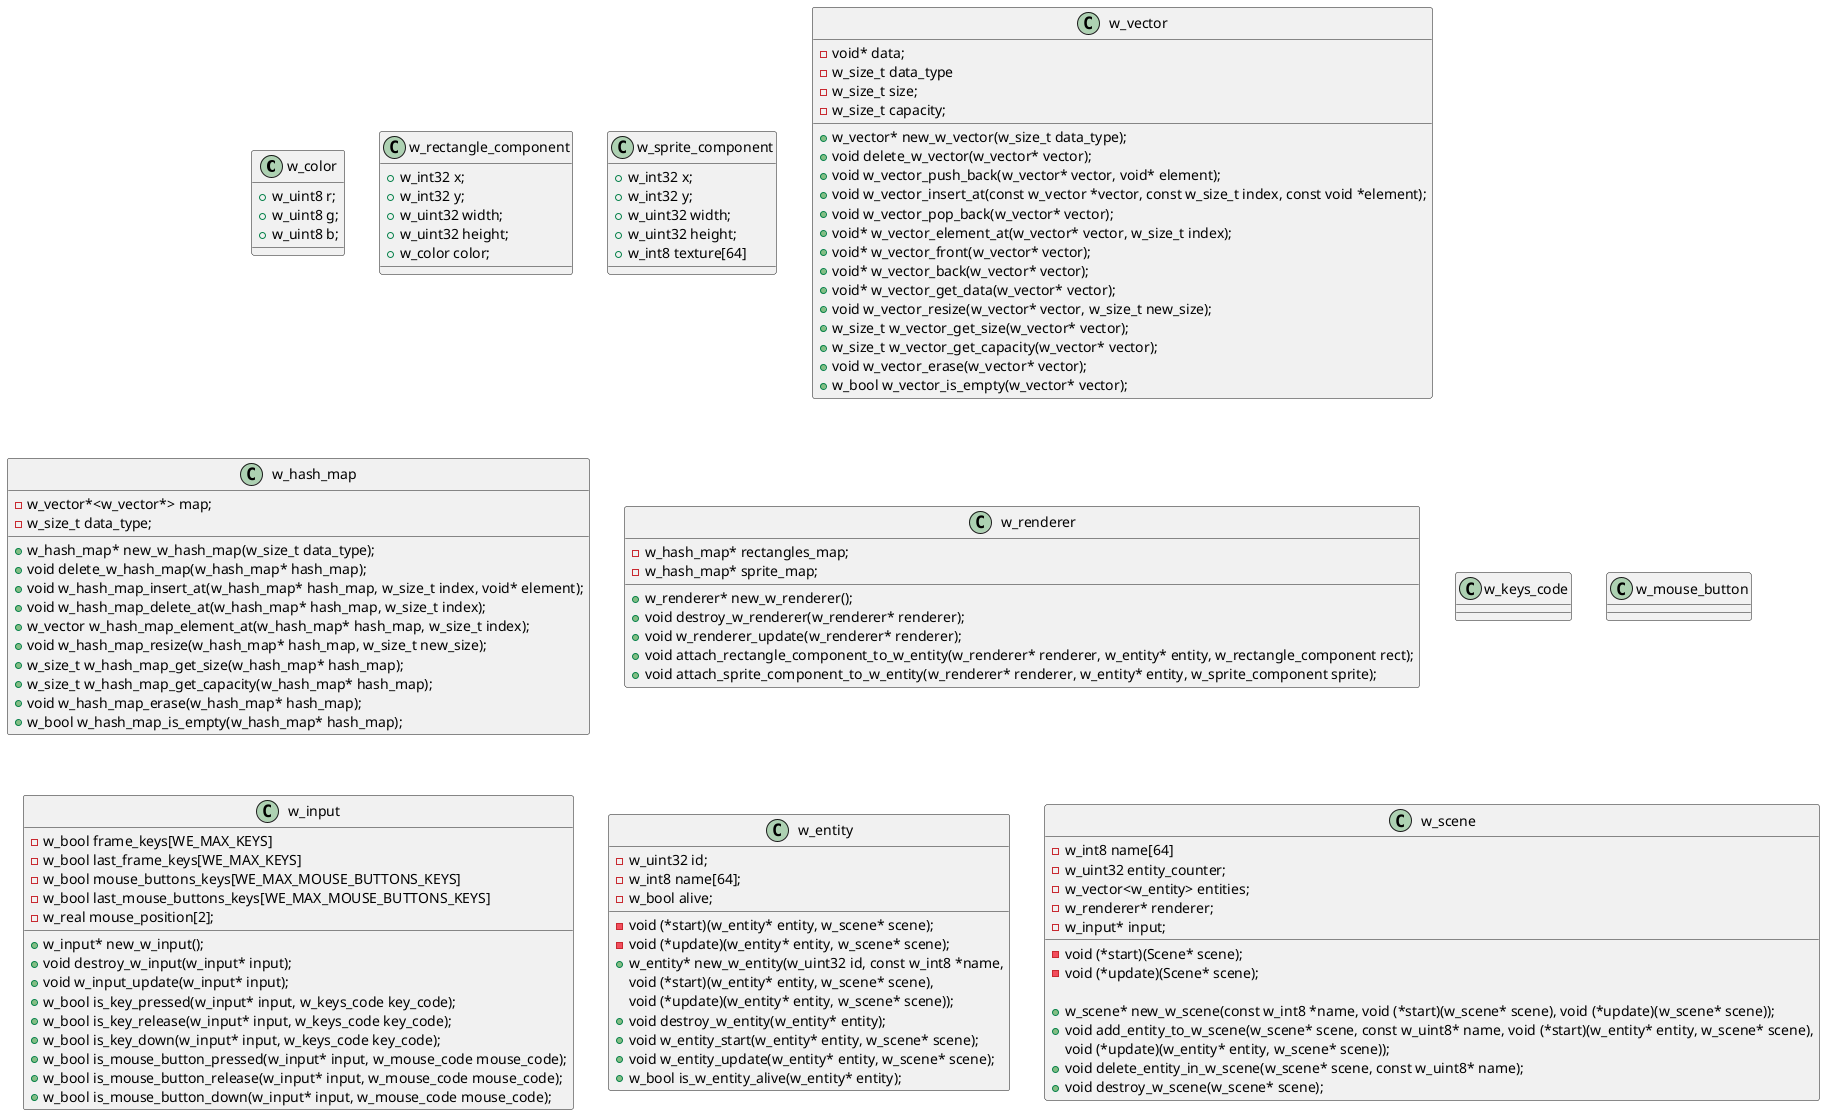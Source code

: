 @startuml
'https://plantuml.com/class-diagram

class w_color {
    + w_uint8 r;
    + w_uint8 g;
    + w_uint8 b;
}

class w_rectangle_component {
    + w_int32 x;
    + w_int32 y;
    + w_uint32 width;
    + w_uint32 height;
    + w_color color;
}

class w_sprite_component {
    + w_int32 x;
    + w_int32 y;
    + w_uint32 width;
    + w_uint32 height;
    + w_int8 texture[64]
}

class w_vector {
    - void* data;
    - w_size_t data_type
    - w_size_t size;
    - w_size_t capacity;

    + w_vector* new_w_vector(w_size_t data_type);
    + void delete_w_vector(w_vector* vector);
    + void w_vector_push_back(w_vector* vector, void* element);
    + void w_vector_insert_at(const w_vector *vector, const w_size_t index, const void *element);
    + void w_vector_pop_back(w_vector* vector);
    + void* w_vector_element_at(w_vector* vector, w_size_t index);
    + void* w_vector_front(w_vector* vector);
    + void* w_vector_back(w_vector* vector);
    + void* w_vector_get_data(w_vector* vector);
    + void w_vector_resize(w_vector* vector, w_size_t new_size);
    + w_size_t w_vector_get_size(w_vector* vector);
    + w_size_t w_vector_get_capacity(w_vector* vector);
    + void w_vector_erase(w_vector* vector);
    + w_bool w_vector_is_empty(w_vector* vector);
}

class w_hash_map {
    - w_vector*<w_vector*> map;
    - w_size_t data_type;

    + w_hash_map* new_w_hash_map(w_size_t data_type);
    + void delete_w_hash_map(w_hash_map* hash_map);
    + void w_hash_map_insert_at(w_hash_map* hash_map, w_size_t index, void* element);
    + void w_hash_map_delete_at(w_hash_map* hash_map, w_size_t index);
    + w_vector w_hash_map_element_at(w_hash_map* hash_map, w_size_t index);
    + void w_hash_map_resize(w_hash_map* hash_map, w_size_t new_size);
    + w_size_t w_hash_map_get_size(w_hash_map* hash_map);
    + w_size_t w_hash_map_get_capacity(w_hash_map* hash_map);
    + void w_hash_map_erase(w_hash_map* hash_map);
    + w_bool w_hash_map_is_empty(w_hash_map* hash_map);
}


class w_renderer {
    - w_hash_map* rectangles_map;
    - w_hash_map* sprite_map;

    + w_renderer* new_w_renderer();
    + void destroy_w_renderer(w_renderer* renderer);
    + void w_renderer_update(w_renderer* renderer);
    + void attach_rectangle_component_to_w_entity(w_renderer* renderer, w_entity* entity, w_rectangle_component rect);
    + void attach_sprite_component_to_w_entity(w_renderer* renderer, w_entity* entity, w_sprite_component sprite);
}

class w_keys_code {
}

class w_mouse_button {
}

class w_input {
    - w_bool frame_keys[WE_MAX_KEYS]
    - w_bool last_frame_keys[WE_MAX_KEYS]
    - w_bool mouse_buttons_keys[WE_MAX_MOUSE_BUTTONS_KEYS]
    - w_bool last_mouse_buttons_keys[WE_MAX_MOUSE_BUTTONS_KEYS]
    - w_real mouse_position[2];

    + w_input* new_w_input();
    + void destroy_w_input(w_input* input);
    + void w_input_update(w_input* input);
    + w_bool is_key_pressed(w_input* input, w_keys_code key_code);
    + w_bool is_key_release(w_input* input, w_keys_code key_code);
    + w_bool is_key_down(w_input* input, w_keys_code key_code);
    + w_bool is_mouse_button_pressed(w_input* input, w_mouse_code mouse_code);
    + w_bool is_mouse_button_release(w_input* input, w_mouse_code mouse_code);
    + w_bool is_mouse_button_down(w_input* input, w_mouse_code mouse_code);
}

class w_entity {
    - w_uint32 id;
    - w_int8 name[64];
    - void (*start)(w_entity* entity, w_scene* scene);
    - void (*update)(w_entity* entity, w_scene* scene);
    - w_bool alive;

    + w_entity* new_w_entity(w_uint32 id, const w_int8 *name,
                               void (*start)(w_entity* entity, w_scene* scene),
                               void (*update)(w_entity* entity, w_scene* scene));
    + void destroy_w_entity(w_entity* entity);
    + void w_entity_start(w_entity* entity, w_scene* scene);
    + void w_entity_update(w_entity* entity, w_scene* scene);
    + w_bool is_w_entity_alive(w_entity* entity);
}

class w_scene {
    - w_int8 name[64]
    - w_uint32 entity_counter;
    - w_vector<w_entity> entities;
    - w_renderer* renderer;
    - w_input* input;
    - void (*start)(Scene* scene);
    - void (*update)(Scene* scene);

    + w_scene* new_w_scene(const w_int8 *name, void (*start)(w_scene* scene), void (*update)(w_scene* scene));
    + void add_entity_to_w_scene(w_scene* scene, const w_uint8* name, void (*start)(w_entity* entity, w_scene* scene),
                                 void (*update)(w_entity* entity, w_scene* scene));
    + void delete_entity_in_w_scene(w_scene* scene, const w_uint8* name);
    + void destroy_w_scene(w_scene* scene);
}

@enduml
